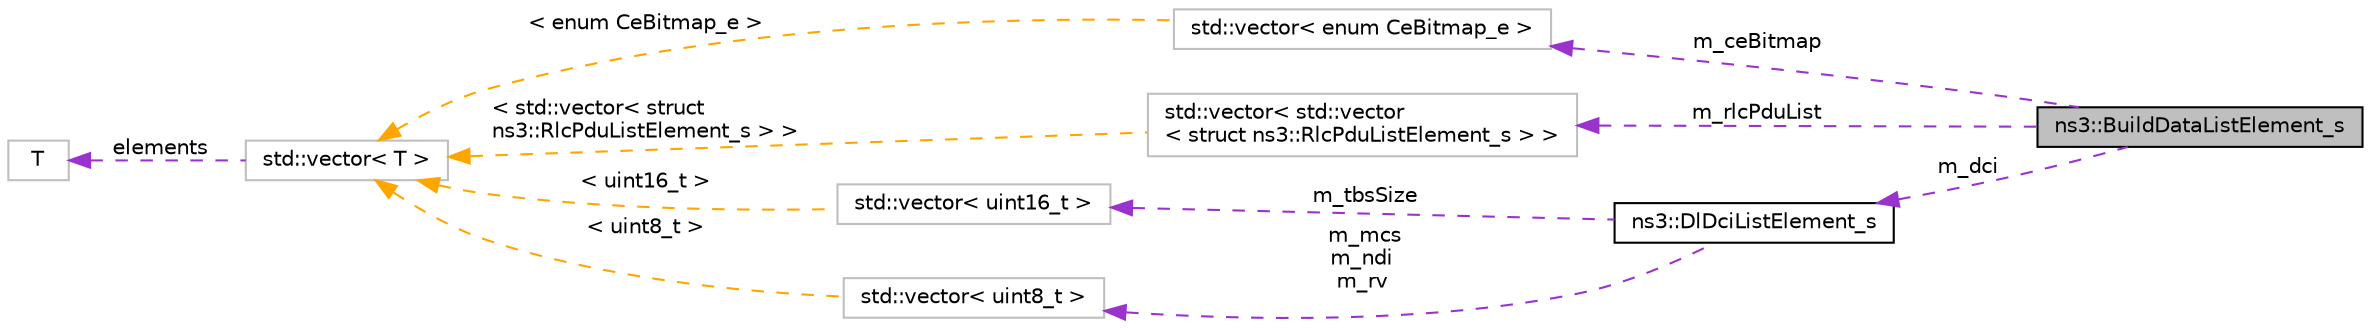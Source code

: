 digraph "ns3::BuildDataListElement_s"
{
 // LATEX_PDF_SIZE
  edge [fontname="Helvetica",fontsize="10",labelfontname="Helvetica",labelfontsize="10"];
  node [fontname="Helvetica",fontsize="10",shape=record];
  rankdir="LR";
  Node1 [label="ns3::BuildDataListElement_s",height=0.2,width=0.4,color="black", fillcolor="grey75", style="filled", fontcolor="black",tooltip="See section 4.3.8 builDataListElement."];
  Node2 -> Node1 [dir="back",color="darkorchid3",fontsize="10",style="dashed",label=" m_ceBitmap" ,fontname="Helvetica"];
  Node2 [label="std::vector\< enum CeBitmap_e \>",height=0.2,width=0.4,color="grey75", fillcolor="white", style="filled",tooltip=" "];
  Node3 -> Node2 [dir="back",color="orange",fontsize="10",style="dashed",label=" \< enum CeBitmap_e \>" ,fontname="Helvetica"];
  Node3 [label="std::vector\< T \>",height=0.2,width=0.4,color="grey75", fillcolor="white", style="filled",tooltip=" "];
  Node4 -> Node3 [dir="back",color="darkorchid3",fontsize="10",style="dashed",label=" elements" ,fontname="Helvetica"];
  Node4 [label="T",height=0.2,width=0.4,color="grey75", fillcolor="white", style="filled",tooltip=" "];
  Node5 -> Node1 [dir="back",color="darkorchid3",fontsize="10",style="dashed",label=" m_rlcPduList" ,fontname="Helvetica"];
  Node5 [label="std::vector\< std::vector\l\< struct ns3::RlcPduListElement_s \> \>",height=0.2,width=0.4,color="grey75", fillcolor="white", style="filled",tooltip=" "];
  Node3 -> Node5 [dir="back",color="orange",fontsize="10",style="dashed",label=" \< std::vector\< struct\l ns3::RlcPduListElement_s \> \>" ,fontname="Helvetica"];
  Node6 -> Node1 [dir="back",color="darkorchid3",fontsize="10",style="dashed",label=" m_dci" ,fontname="Helvetica"];
  Node6 [label="ns3::DlDciListElement_s",height=0.2,width=0.4,color="black", fillcolor="white", style="filled",URL="$structns3_1_1_dl_dci_list_element__s.html",tooltip="See section 4.3.1 dlDciListElement."];
  Node7 -> Node6 [dir="back",color="darkorchid3",fontsize="10",style="dashed",label=" m_tbsSize" ,fontname="Helvetica"];
  Node7 [label="std::vector\< uint16_t \>",height=0.2,width=0.4,color="grey75", fillcolor="white", style="filled",tooltip=" "];
  Node3 -> Node7 [dir="back",color="orange",fontsize="10",style="dashed",label=" \< uint16_t \>" ,fontname="Helvetica"];
  Node8 -> Node6 [dir="back",color="darkorchid3",fontsize="10",style="dashed",label=" m_mcs\nm_ndi\nm_rv" ,fontname="Helvetica"];
  Node8 [label="std::vector\< uint8_t \>",height=0.2,width=0.4,color="grey75", fillcolor="white", style="filled",tooltip=" "];
  Node3 -> Node8 [dir="back",color="orange",fontsize="10",style="dashed",label=" \< uint8_t \>" ,fontname="Helvetica"];
}
